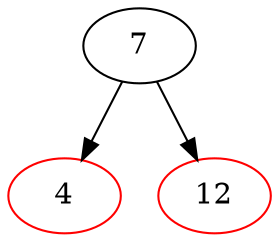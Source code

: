 // Created by rbtree.write_dot()
digraph red_black_tree {
  N139890975073680 [label="7", color="black"];
  N139890975073616 [label="4", color="red"];
  N139890975073680 -> N139890975073616 ;
  N139890975073744 [label="12", color="red"];
  N139890975073680 -> N139890975073744 ;
}
